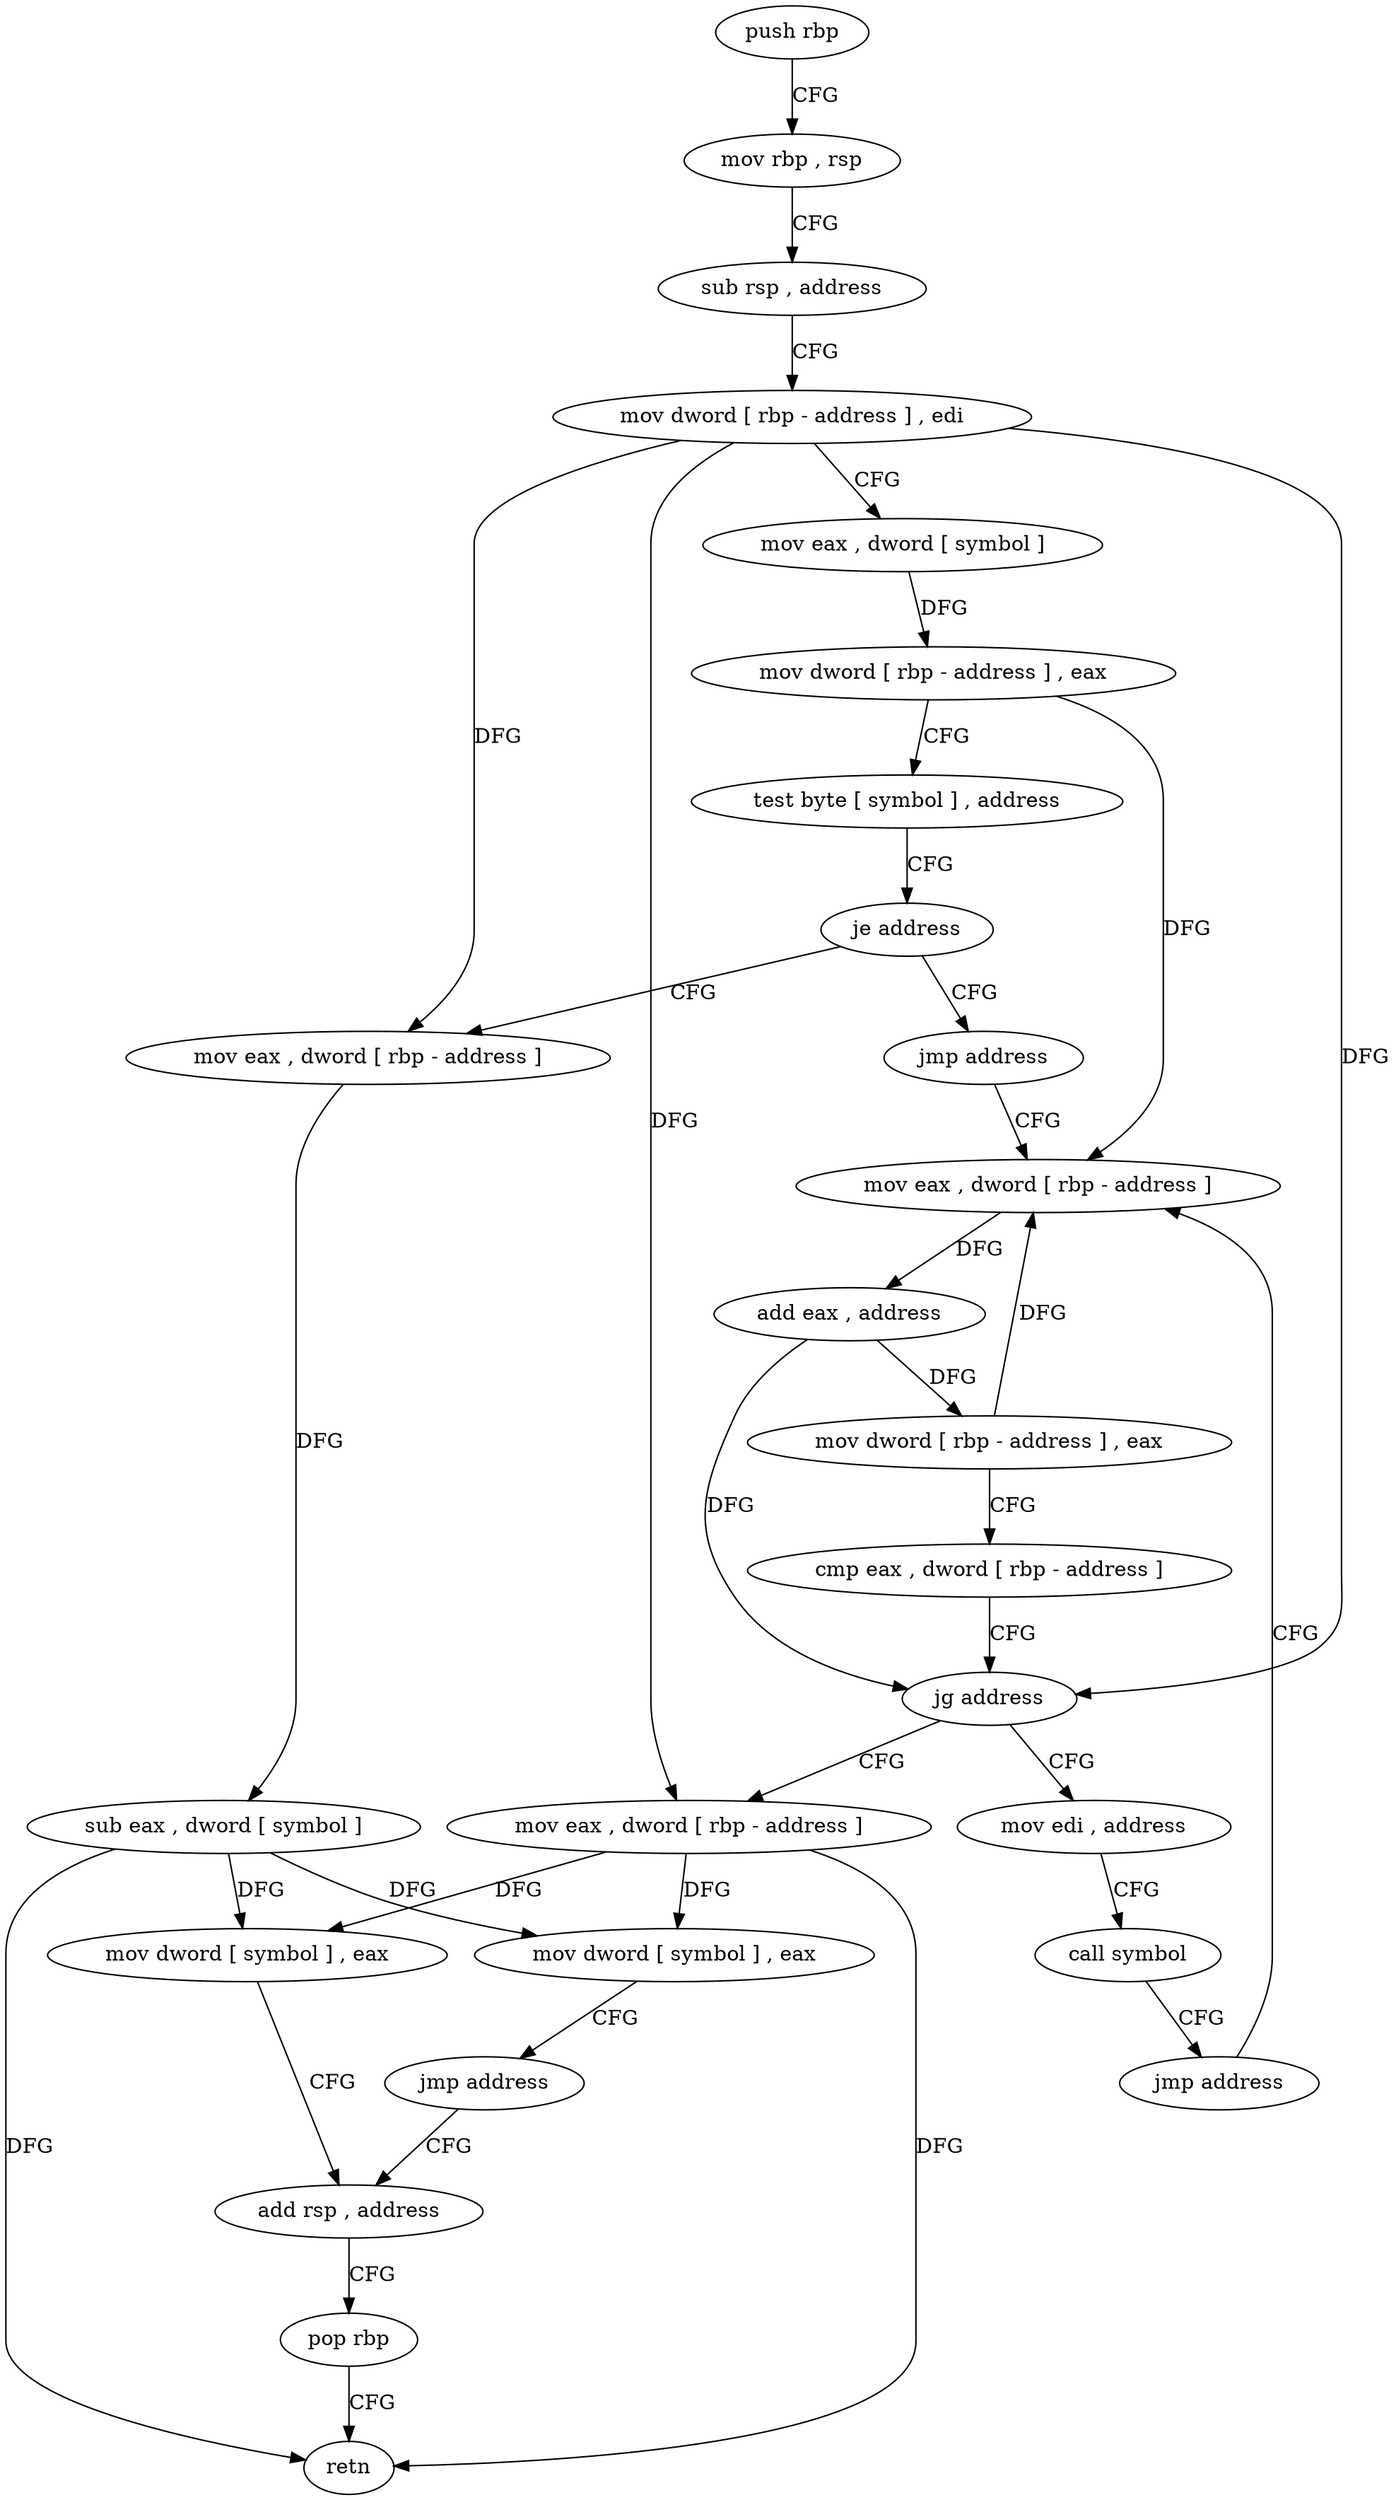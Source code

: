 digraph "func" {
"4236128" [label = "push rbp" ]
"4236129" [label = "mov rbp , rsp" ]
"4236132" [label = "sub rsp , address" ]
"4236136" [label = "mov dword [ rbp - address ] , edi" ]
"4236139" [label = "mov eax , dword [ symbol ]" ]
"4236146" [label = "mov dword [ rbp - address ] , eax" ]
"4236149" [label = "test byte [ symbol ] , address" ]
"4236157" [label = "je address" ]
"4236185" [label = "jmp address" ]
"4236163" [label = "mov eax , dword [ rbp - address ]" ]
"4236190" [label = "mov eax , dword [ rbp - address ]" ]
"4236166" [label = "sub eax , dword [ symbol ]" ]
"4236173" [label = "mov dword [ symbol ] , eax" ]
"4236180" [label = "jmp address" ]
"4236233" [label = "add rsp , address" ]
"4236193" [label = "add eax , address" ]
"4236196" [label = "mov dword [ rbp - address ] , eax" ]
"4236199" [label = "cmp eax , dword [ rbp - address ]" ]
"4236202" [label = "jg address" ]
"4236223" [label = "mov eax , dword [ rbp - address ]" ]
"4236208" [label = "mov edi , address" ]
"4236237" [label = "pop rbp" ]
"4236238" [label = "retn" ]
"4236226" [label = "mov dword [ symbol ] , eax" ]
"4236213" [label = "call symbol" ]
"4236218" [label = "jmp address" ]
"4236128" -> "4236129" [ label = "CFG" ]
"4236129" -> "4236132" [ label = "CFG" ]
"4236132" -> "4236136" [ label = "CFG" ]
"4236136" -> "4236139" [ label = "CFG" ]
"4236136" -> "4236163" [ label = "DFG" ]
"4236136" -> "4236202" [ label = "DFG" ]
"4236136" -> "4236223" [ label = "DFG" ]
"4236139" -> "4236146" [ label = "DFG" ]
"4236146" -> "4236149" [ label = "CFG" ]
"4236146" -> "4236190" [ label = "DFG" ]
"4236149" -> "4236157" [ label = "CFG" ]
"4236157" -> "4236185" [ label = "CFG" ]
"4236157" -> "4236163" [ label = "CFG" ]
"4236185" -> "4236190" [ label = "CFG" ]
"4236163" -> "4236166" [ label = "DFG" ]
"4236190" -> "4236193" [ label = "DFG" ]
"4236166" -> "4236173" [ label = "DFG" ]
"4236166" -> "4236238" [ label = "DFG" ]
"4236166" -> "4236226" [ label = "DFG" ]
"4236173" -> "4236180" [ label = "CFG" ]
"4236180" -> "4236233" [ label = "CFG" ]
"4236233" -> "4236237" [ label = "CFG" ]
"4236193" -> "4236196" [ label = "DFG" ]
"4236193" -> "4236202" [ label = "DFG" ]
"4236196" -> "4236199" [ label = "CFG" ]
"4236196" -> "4236190" [ label = "DFG" ]
"4236199" -> "4236202" [ label = "CFG" ]
"4236202" -> "4236223" [ label = "CFG" ]
"4236202" -> "4236208" [ label = "CFG" ]
"4236223" -> "4236226" [ label = "DFG" ]
"4236223" -> "4236173" [ label = "DFG" ]
"4236223" -> "4236238" [ label = "DFG" ]
"4236208" -> "4236213" [ label = "CFG" ]
"4236237" -> "4236238" [ label = "CFG" ]
"4236226" -> "4236233" [ label = "CFG" ]
"4236213" -> "4236218" [ label = "CFG" ]
"4236218" -> "4236190" [ label = "CFG" ]
}
